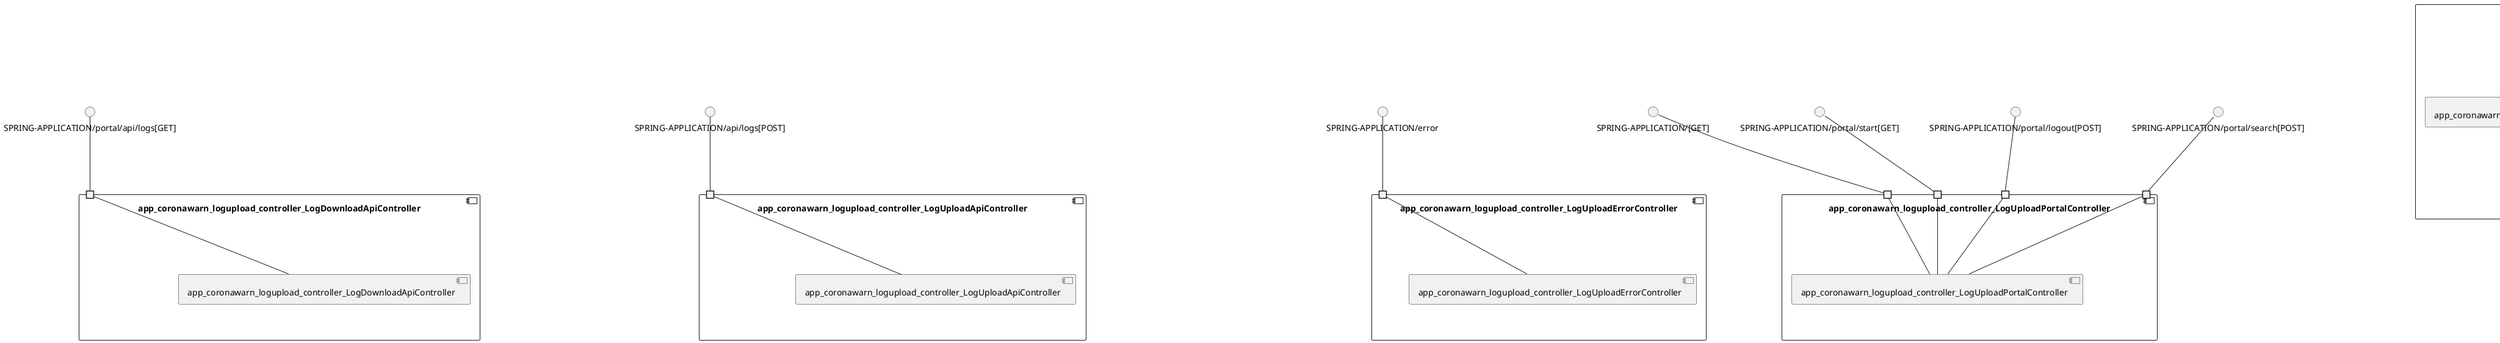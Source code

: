 @startuml
skinparam fixCircleLabelOverlapping true
skinparam componentStyle uml2
component "app_coronawarn_logupload\n\n\n\n\n\n" {
[app_coronawarn_logupload_service_LogCleanupService]
[app_coronawarn_logupload_service_FileStorageService]
[app_coronawarn_logupload_repository_LogRepository]
[app_coronawarn_logupload_service_LogService]
[app_coronawarn_logupload_service_LogCleanupService]..>[app_coronawarn_logupload_repository_LogRepository] : requires
[app_coronawarn_logupload_service_LogService]..>[app_coronawarn_logupload_repository_LogRepository] : requires
[app_coronawarn_logupload_service_FileStorageService]..>[app_coronawarn_logupload_repository_LogRepository] : requires
}
component "app_coronawarn_logupload_controller_LogDownloadApiController\n\n\n\n\n\n" {
[app_coronawarn_logupload_controller_LogDownloadApiController]
portin " " as app_coronawarn_logupload_controller_LogDownloadApiController_requires_SPRING_APPLICATION_portal_api_logs_GET_
"app_coronawarn_logupload_controller_LogDownloadApiController_requires_SPRING_APPLICATION_portal_api_logs_GET_"--[app_coronawarn_logupload_controller_LogDownloadApiController]
}
interface "SPRING-APPLICATION/portal/api/logs[GET]" as interface.SPRING_APPLICATION_portal_api_logs_GET_
interface.SPRING_APPLICATION_portal_api_logs_GET_--"app_coronawarn_logupload_controller_LogDownloadApiController_requires_SPRING_APPLICATION_portal_api_logs_GET_"
component "app_coronawarn_logupload_controller_LogUploadApiController\n\n\n\n\n\n" {
[app_coronawarn_logupload_controller_LogUploadApiController]
portin " " as app_coronawarn_logupload_controller_LogUploadApiController_requires_SPRING_APPLICATION_api_logs_POST_
"app_coronawarn_logupload_controller_LogUploadApiController_requires_SPRING_APPLICATION_api_logs_POST_"--[app_coronawarn_logupload_controller_LogUploadApiController]
}
interface "SPRING-APPLICATION/api/logs[POST]" as interface.SPRING_APPLICATION_api_logs_POST_
interface.SPRING_APPLICATION_api_logs_POST_--"app_coronawarn_logupload_controller_LogUploadApiController_requires_SPRING_APPLICATION_api_logs_POST_"
component "app_coronawarn_logupload_controller_LogUploadErrorController\n\n\n\n\n\n" {
[app_coronawarn_logupload_controller_LogUploadErrorController]
portin " " as app_coronawarn_logupload_controller_LogUploadErrorController_requires_SPRING_APPLICATION_error
"app_coronawarn_logupload_controller_LogUploadErrorController_requires_SPRING_APPLICATION_error"--[app_coronawarn_logupload_controller_LogUploadErrorController]
}
interface "SPRING-APPLICATION/error" as interface.SPRING_APPLICATION_error
interface.SPRING_APPLICATION_error--"app_coronawarn_logupload_controller_LogUploadErrorController_requires_SPRING_APPLICATION_error"
component "app_coronawarn_logupload_controller_LogUploadPortalController\n\n\n\n\n\n" {
[app_coronawarn_logupload_controller_LogUploadPortalController]
portin " " as app_coronawarn_logupload_controller_LogUploadPortalController_requires_SPRING_APPLICATION_GET_
portin " " as app_coronawarn_logupload_controller_LogUploadPortalController_requires_SPRING_APPLICATION_portal_start_GET_
portin " " as app_coronawarn_logupload_controller_LogUploadPortalController_requires_SPRING_APPLICATION_portal_logout_POST_
portin " " as app_coronawarn_logupload_controller_LogUploadPortalController_requires_SPRING_APPLICATION_portal_search_POST_
"app_coronawarn_logupload_controller_LogUploadPortalController_requires_SPRING_APPLICATION_portal_start_GET_"--[app_coronawarn_logupload_controller_LogUploadPortalController]
"app_coronawarn_logupload_controller_LogUploadPortalController_requires_SPRING_APPLICATION_portal_logout_POST_"--[app_coronawarn_logupload_controller_LogUploadPortalController]
"app_coronawarn_logupload_controller_LogUploadPortalController_requires_SPRING_APPLICATION_portal_search_POST_"--[app_coronawarn_logupload_controller_LogUploadPortalController]
"app_coronawarn_logupload_controller_LogUploadPortalController_requires_SPRING_APPLICATION_GET_"--[app_coronawarn_logupload_controller_LogUploadPortalController]
}
interface "SPRING-APPLICATION/[GET]" as interface.SPRING_APPLICATION_GET_
interface.SPRING_APPLICATION_GET_--"app_coronawarn_logupload_controller_LogUploadPortalController_requires_SPRING_APPLICATION_GET_"
interface "SPRING-APPLICATION/portal/logout[POST]" as interface.SPRING_APPLICATION_portal_logout_POST_
interface.SPRING_APPLICATION_portal_logout_POST_--"app_coronawarn_logupload_controller_LogUploadPortalController_requires_SPRING_APPLICATION_portal_logout_POST_"
interface "SPRING-APPLICATION/portal/search[POST]" as interface.SPRING_APPLICATION_portal_search_POST_
interface.SPRING_APPLICATION_portal_search_POST_--"app_coronawarn_logupload_controller_LogUploadPortalController_requires_SPRING_APPLICATION_portal_search_POST_"
interface "SPRING-APPLICATION/portal/start[GET]" as interface.SPRING_APPLICATION_portal_start_GET_
interface.SPRING_APPLICATION_portal_start_GET_--"app_coronawarn_logupload_controller_LogUploadPortalController_requires_SPRING_APPLICATION_portal_start_GET_"
component "app_coronawarn_logupload_service_OtpService\n\n\n\n\n\n" {
[app_coronawarn_logupload_service_OtpService]
}

@enduml

